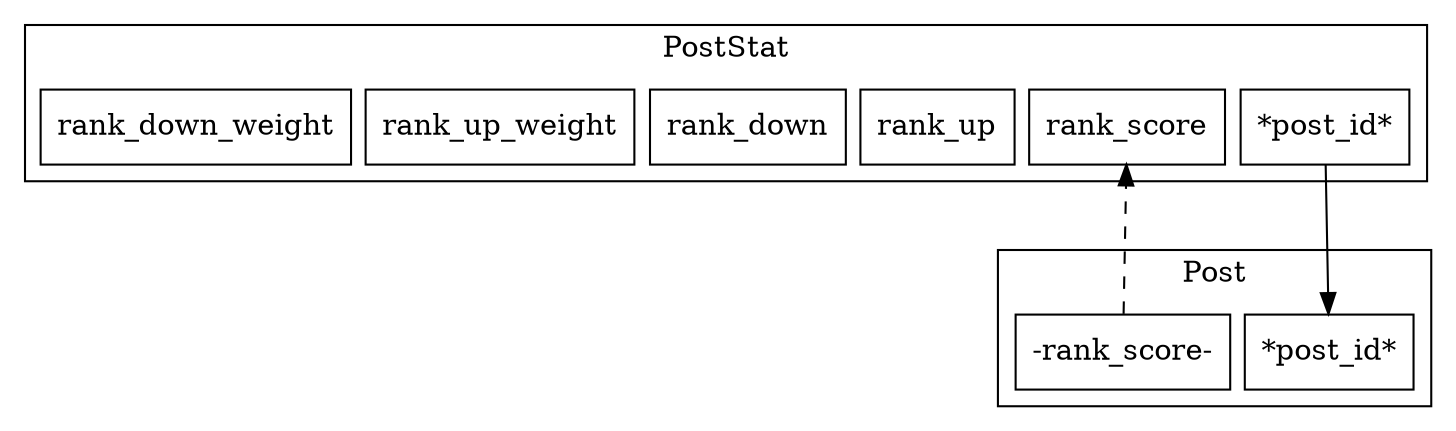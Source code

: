 #dot
strict digraph g {
	node [ shape = box ];
	nodesep = 0.1;
	ranksep = 1;

	subgraph cluster_post_stat {
		label = "PostStat";
		node_a_post_stat_post_id          [ label = "*post_id*" ];
		node_a_post_stat_rank_score       [ label = "rank_score" ];
		node_a_post_stat_rank_up          [ label = "rank_up"];
		node_a_post_stat_rank_down        [ label = "rank_down"];
		node_a_post_stat_rank_up_weight   [ label = "rank_up_weight"];
		node_a_post_stat_rank_down_weight [ label = "rank_down_weight"];
	}

	subgraph cluster_post {
		label = "Post";
		node_a_post_post_id             [ label = "*post_id*" ];
		node_a_post_rank_score          [ label = "-rank_score-" ];
	}

	node_a_post_stat_post_id -> node_a_post_post_id;
	node_a_post_rank_score -> node_a_post_stat_rank_score [ style = dashed ];
}
